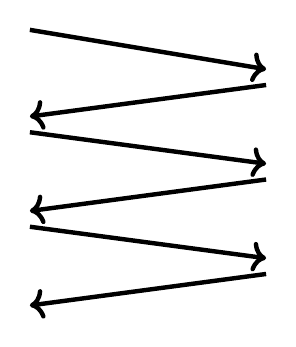 \begin{tikzpicture}

  % Message 1
  \node [coordinate] (a1) {};
  \node [coordinate,below right=0.5cm and 3cm of a1] (b1) {};
  \draw [->,ultra thick] (a1) -- node [above,midway] {} (b1);

  % Message 2
  \node [coordinate,below=0.2cm of b1] (b2) {};
  \node [coordinate,below left=0.4cm and 3cm of b2] (a2) {};
  \draw [->,ultra thick] (b2) -- node [above,midway] {} (a2);

  % Message 3
  \node [coordinate,below=0.2cm of a2] (a3) {};
  \node [coordinate,below right=0.4cm and 3cm of a3] (b3) {};
  \draw [->,ultra thick] (a3) -- node [above,midway] {} (b3);

  % Message 4
  \node [coordinate,below=0.2cm of b3] (b4) {};
  \node [coordinate,below left=0.4cm and 3cm of b4] (a4) {};
  \draw [->,ultra thick] (b4) -- node [above,midway] {} (a4);

  % Message 5
  \node [coordinate,below=0.2cm of a4] (a5) {};
  \node [coordinate,below right=0.4cm and 3cm of a5] (b5) {};
  \draw [->,ultra thick] (a5) -- node [above,midway] {} (b5);

  % Message 6
  \node [coordinate,below=0.2cm of b5] (b6) {};
  \node [coordinate,below left=0.4cm and 3cm of b6] (a6) {};
  \draw [->,ultra thick] (b6) -- node [above,midway] {} (a6);

\end{tikzpicture}
